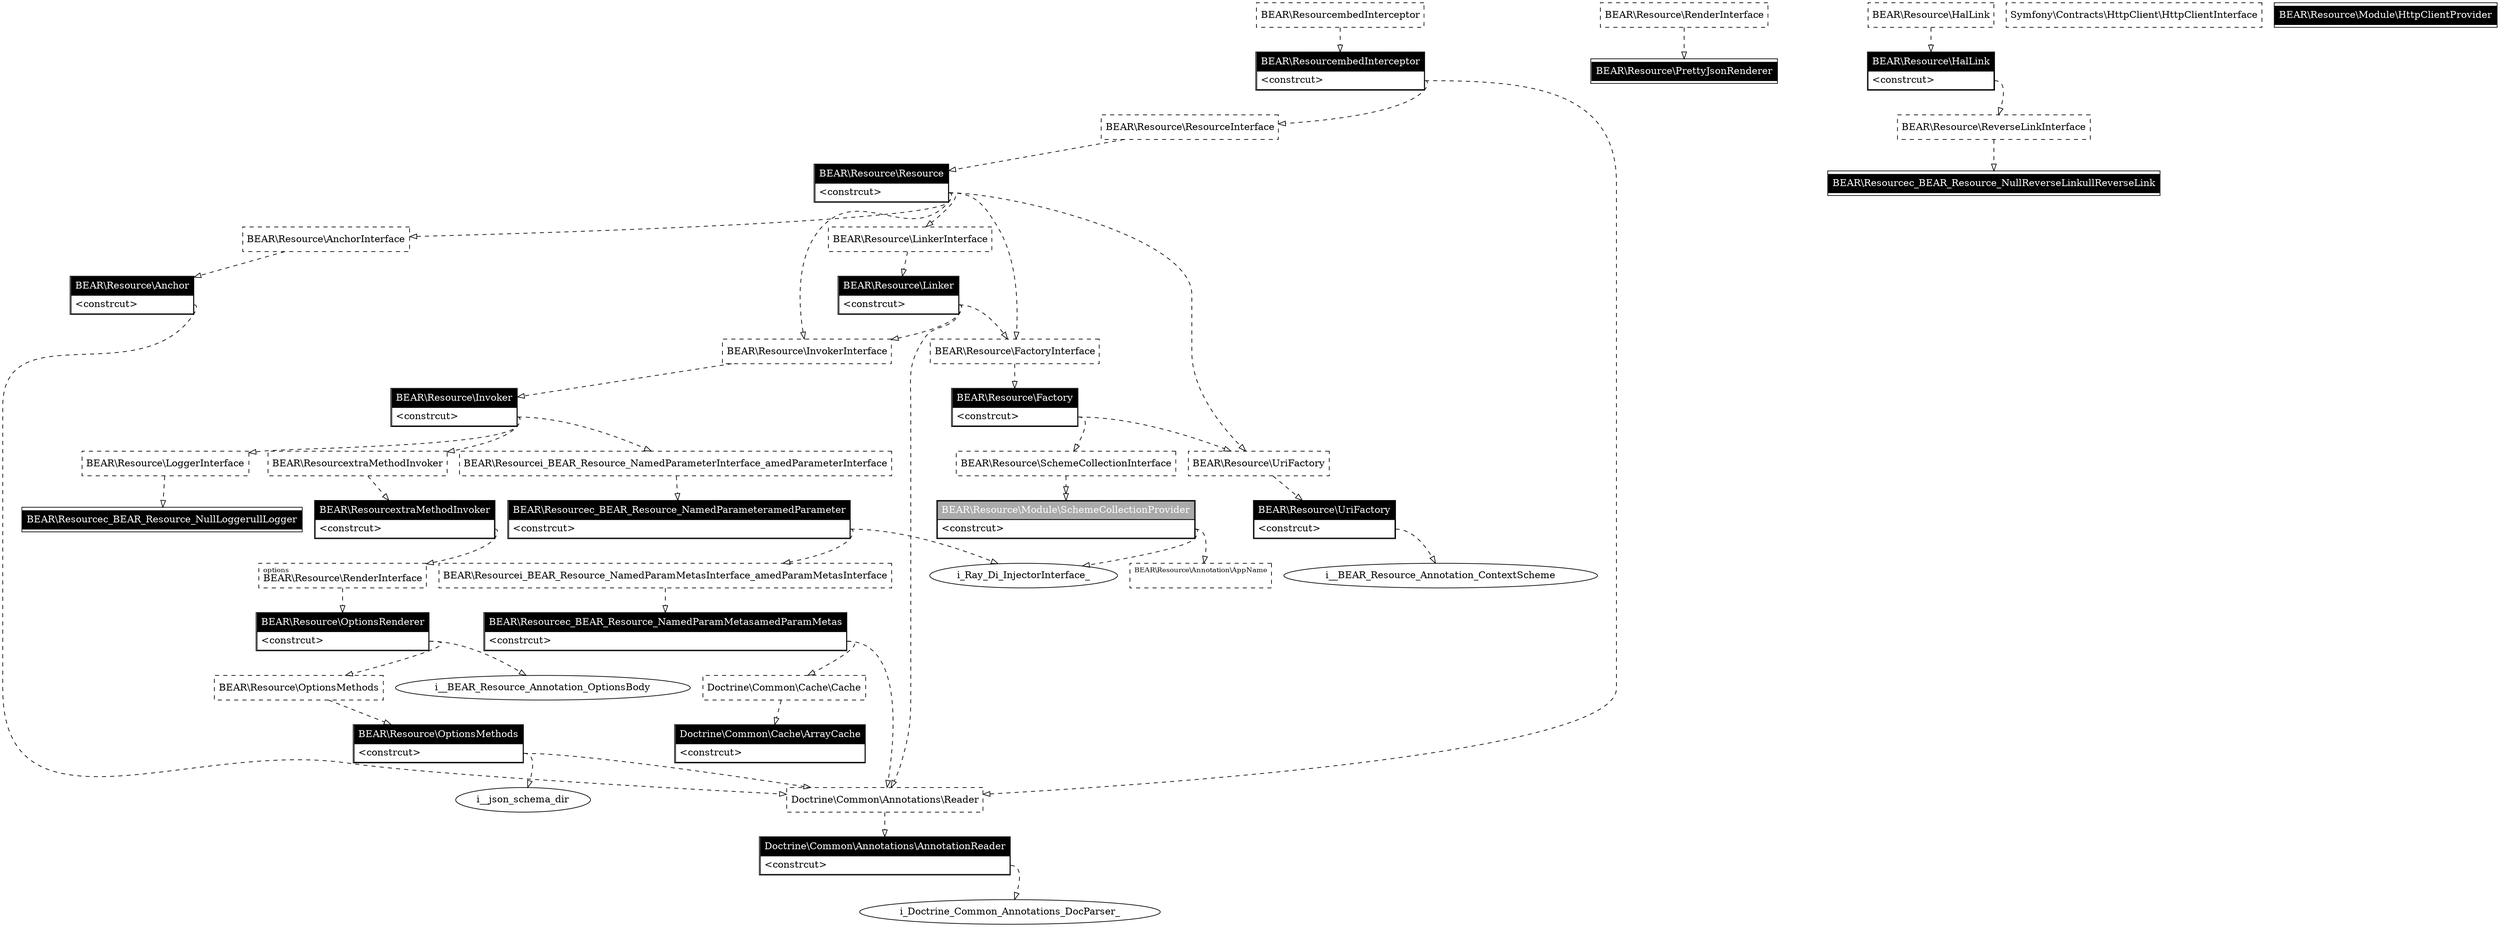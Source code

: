 digraph injector {
graph [rankdir=TB];
i__BEAR_Resource_Annotation_AppName [style=dashed, margin=0.02, label=<<table cellspacing="0" cellpadding="5" cellborder="0" border="0"><tr><td align="left" port="header" bgcolor="#ffffff"><font color="#000000" point-size="10">BEAR\Resource\Annotation\AppName<br align="left"/></font><font color="#000000"><br align="left"/></font></td></tr></table>>, shape=box]
i_BEAR_Resource_UriFactory_ [style=dashed, margin=0.02, label=<<table cellspacing="0" cellpadding="5" cellborder="0" border="0"><tr><td align="left" port="header" bgcolor="#ffffff"><font color="#000000">BEAR\Resource\UriFactory<br align="left"/></font></td></tr></table>>, shape=box]
c_BEAR_Resource_UriFactory [style=solid, margin=0.02, label=<<table cellspacing="0" cellpadding="5" cellborder="1" border="0"><tr><td align="left" port="header" bgcolor="#000000"><font color="#ffffff">BEAR\Resource\UriFactory<br align="left"/></font></td></tr>
<tr><td align="left" port="">&lt;construct&gt;</td></tr>
</table>>, shape=box]
c_BEAR_Resource_UriFactory [style=solid, margin=0.02, label=<<table cellspacing="0" cellpadding="5" cellborder="1" border="0"><tr><td align="left" port="header" bgcolor="#000000"><font color="#ffffff">BEAR\Resource\UriFactory<br align="left"/></font></td></tr>
<tr><td align="left" port="p_BEAR_Resource_UriFactory_construct">&lt;constrcut&gt;</td></tr>
</table>>, shape=box]
i_BEAR_Resource_ResourceInterface_ [style=dashed, margin=0.02, label=<<table cellspacing="0" cellpadding="5" cellborder="0" border="0"><tr><td align="left" port="header" bgcolor="#ffffff"><font color="#000000">BEAR\Resource\ResourceInterface<br align="left"/></font></td></tr></table>>, shape=box]
c_BEAR_Resource_Resource [style=solid, margin=0.02, label=<<table cellspacing="0" cellpadding="5" cellborder="1" border="0"><tr><td align="left" port="header" bgcolor="#000000"><font color="#ffffff">BEAR\Resource\Resource<br align="left"/></font></td></tr>
<tr><td align="left" port="">&lt;construct&gt;</td></tr>
</table>>, shape=box]
c_BEAR_Resource_Resource [style=solid, margin=0.02, label=<<table cellspacing="0" cellpadding="5" cellborder="1" border="0"><tr><td align="left" port="header" bgcolor="#000000"><font color="#ffffff">BEAR\Resource\Resource<br align="left"/></font></td></tr>
<tr><td align="left" port="p_BEAR_Resource_Resource_construct">&lt;constrcut&gt;</td></tr>
</table>>, shape=box]
i_BEAR_Resource_InvokerInterface_ [style=dashed, margin=0.02, label=<<table cellspacing="0" cellpadding="5" cellborder="0" border="0"><tr><td align="left" port="header" bgcolor="#ffffff"><font color="#000000">BEAR\Resource\InvokerInterface<br align="left"/></font></td></tr></table>>, shape=box]
c_BEAR_Resource_Invoker [style=solid, margin=0.02, label=<<table cellspacing="0" cellpadding="5" cellborder="1" border="0"><tr><td align="left" port="header" bgcolor="#000000"><font color="#ffffff">BEAR\Resource\Invoker<br align="left"/></font></td></tr>
<tr><td align="left" port="">&lt;construct&gt;</td></tr>
</table>>, shape=box]
c_BEAR_Resource_Invoker [style=solid, margin=0.02, label=<<table cellspacing="0" cellpadding="5" cellborder="1" border="0"><tr><td align="left" port="header" bgcolor="#000000"><font color="#ffffff">BEAR\Resource\Invoker<br align="left"/></font></td></tr>
<tr><td align="left" port="p_BEAR_Resource_Invoker_construct">&lt;constrcut&gt;</td></tr>
</table>>, shape=box]
i_BEAR_Resource_LinkerInterface_ [style=dashed, margin=0.02, label=<<table cellspacing="0" cellpadding="5" cellborder="0" border="0"><tr><td align="left" port="header" bgcolor="#ffffff"><font color="#000000">BEAR\Resource\LinkerInterface<br align="left"/></font></td></tr></table>>, shape=box]
c_BEAR_Resource_Linker [style=solid, margin=0.02, label=<<table cellspacing="0" cellpadding="5" cellborder="1" border="0"><tr><td align="left" port="header" bgcolor="#000000"><font color="#ffffff">BEAR\Resource\Linker<br align="left"/></font></td></tr>
<tr><td align="left" port="">&lt;construct&gt;</td></tr>
</table>>, shape=box]
c_BEAR_Resource_Linker [style=solid, margin=0.02, label=<<table cellspacing="0" cellpadding="5" cellborder="1" border="0"><tr><td align="left" port="header" bgcolor="#000000"><font color="#ffffff">BEAR\Resource\Linker<br align="left"/></font></td></tr>
<tr><td align="left" port="p_BEAR_Resource_Linker_construct">&lt;constrcut&gt;</td></tr>
</table>>, shape=box]
i_BEAR_Resource_FactoryInterface_ [style=dashed, margin=0.02, label=<<table cellspacing="0" cellpadding="5" cellborder="0" border="0"><tr><td align="left" port="header" bgcolor="#ffffff"><font color="#000000">BEAR\Resource\FactoryInterface<br align="left"/></font></td></tr></table>>, shape=box]
c_BEAR_Resource_Factory [style=solid, margin=0.02, label=<<table cellspacing="0" cellpadding="5" cellborder="1" border="0"><tr><td align="left" port="header" bgcolor="#000000"><font color="#ffffff">BEAR\Resource\Factory<br align="left"/></font></td></tr>
<tr><td align="left" port="">&lt;construct&gt;</td></tr>
</table>>, shape=box]
c_BEAR_Resource_Factory [style=solid, margin=0.02, label=<<table cellspacing="0" cellpadding="5" cellborder="1" border="0"><tr><td align="left" port="header" bgcolor="#000000"><font color="#ffffff">BEAR\Resource\Factory<br align="left"/></font></td></tr>
<tr><td align="left" port="p_BEAR_Resource_Factory_construct">&lt;constrcut&gt;</td></tr>
</table>>, shape=box]
i_BEAR_Resource_SchemeCollectionInterface_ [style=dashed, margin=0.02, label=<<table cellspacing="0" cellpadding="5" cellborder="0" border="0"><tr><td align="left" port="header" bgcolor="#ffffff"><font color="#000000">BEAR\Resource\SchemeCollectionInterface<br align="left"/></font></td></tr></table>>, shape=box]
c_BEAR_Resource_Module_SchemeCollectionProvider [style=solid, margin=0.02, label=<<table cellspacing="0" cellpadding="5" cellborder="1" border="0"><tr><td align="left" port="header" bgcolor="#aaaaaa"><font color="#ffffff">BEAR\Resource\Module\SchemeCollectionProvider<br align="left"/></font></td></tr>
<tr><td align="left" port="p_BEAR_Resource_Module_SchemeCollectionProvider_construct">&lt;constrcut&gt;</td></tr>
</table>>, shape=box]
i_BEAR_Resource_AnchorInterface_ [style=dashed, margin=0.02, label=<<table cellspacing="0" cellpadding="5" cellborder="0" border="0"><tr><td align="left" port="header" bgcolor="#ffffff"><font color="#000000">BEAR\Resource\AnchorInterface<br align="left"/></font></td></tr></table>>, shape=box]
c_BEAR_Resource_Anchor [style=solid, margin=0.02, label=<<table cellspacing="0" cellpadding="5" cellborder="1" border="0"><tr><td align="left" port="header" bgcolor="#000000"><font color="#ffffff">BEAR\Resource\Anchor<br align="left"/></font></td></tr>
<tr><td align="left" port="">&lt;construct&gt;</td></tr>
</table>>, shape=box]
c_BEAR_Resource_Anchor [style=solid, margin=0.02, label=<<table cellspacing="0" cellpadding="5" cellborder="1" border="0"><tr><td align="left" port="header" bgcolor="#000000"><font color="#ffffff">BEAR\Resource\Anchor<br align="left"/></font></td></tr>
<tr><td align="left" port="p_BEAR_Resource_Anchor_construct">&lt;constrcut&gt;</td></tr>
</table>>, shape=box]
i_BEAR_Resource_NamedParameterInterface_ [style=dashed, margin=0.02, label=<<table cellspacing="0" cellpadding="5" cellborder="0" border="0"><tr><td align="left" port="header" bgcolor="#ffffff"><font color="#000000">BEAR\Resource\NamedParameterInterface<br align="left"/></font></td></tr></table>>, shape=box]
c_BEAR_Resource_NamedParameter [style=solid, margin=0.02, label=<<table cellspacing="0" cellpadding="5" cellborder="1" border="0"><tr><td align="left" port="header" bgcolor="#000000"><font color="#ffffff">BEAR\Resource\NamedParameter<br align="left"/></font></td></tr>
<tr><td align="left" port="">&lt;construct&gt;</td></tr>
</table>>, shape=box]
c_BEAR_Resource_NamedParameter [style=solid, margin=0.02, label=<<table cellspacing="0" cellpadding="5" cellborder="1" border="0"><tr><td align="left" port="header" bgcolor="#000000"><font color="#ffffff">BEAR\Resource\NamedParameter<br align="left"/></font></td></tr>
<tr><td align="left" port="p_BEAR_Resource_NamedParameter_construct">&lt;constrcut&gt;</td></tr>
</table>>, shape=box]
i_BEAR_Resource_RenderInterface_ [style=dashed, margin=0.02, label=<<table cellspacing="0" cellpadding="5" cellborder="0" border="0"><tr><td align="left" port="header" bgcolor="#ffffff"><font color="#000000">BEAR\Resource\RenderInterface<br align="left"/></font></td></tr></table>>, shape=box]
c_BEAR_Resource_PrettyJsonRenderer [style=solid, margin=0.02, label=<<table cellspacing="0" cellpadding="5" cellborder="1" border="0"><tr><td align="left" port="header" bgcolor="#000000"><font color="#ffffff">BEAR\Resource\PrettyJsonRenderer<br align="left"/></font></td></tr>
<tr><td align="left" port="">&lt;construct&gt;</td></tr>
</table>>, shape=box]
c_BEAR_Resource_PrettyJsonRenderer [style=solid, margin=0.02, label=<<table cellspacing="0" cellpadding="5" cellborder="1" border="0"><tr><td align="left" port="header" bgcolor="#000000"><font color="#ffffff">BEAR\Resource\PrettyJsonRenderer<br align="left"/></font></td></tr>

</table>>, shape=box]
i_Doctrine_Common_Cache_Cache_ [style=dashed, margin=0.02, label=<<table cellspacing="0" cellpadding="5" cellborder="0" border="0"><tr><td align="left" port="header" bgcolor="#ffffff"><font color="#000000">Doctrine\Common\Cache\Cache<br align="left"/></font></td></tr></table>>, shape=box]
c_Doctrine_Common_Cache_ArrayCache [style=solid, margin=0.02, label=<<table cellspacing="0" cellpadding="5" cellborder="1" border="0"><tr><td align="left" port="header" bgcolor="#000000"><font color="#ffffff">Doctrine\Common\Cache\ArrayCache<br align="left"/></font></td></tr>
<tr><td align="left" port="">&lt;construct&gt;</td></tr>
</table>>, shape=box]
c_Doctrine_Common_Cache_ArrayCache [style=solid, margin=0.02, label=<<table cellspacing="0" cellpadding="5" cellborder="1" border="0"><tr><td align="left" port="header" bgcolor="#000000"><font color="#ffffff">Doctrine\Common\Cache\ArrayCache<br align="left"/></font></td></tr>
<tr><td align="left" port="p_Doctrine_Common_Cache_ArrayCache_construct">&lt;constrcut&gt;</td></tr>
</table>>, shape=box]
i_BEAR_Resource_RenderInterface_options [style=dashed, margin=0.02, label=<<table cellspacing="0" cellpadding="5" cellborder="0" border="0"><tr><td align="left" port="header" bgcolor="#ffffff"><font color="#000000" point-size="10">options<br align="left"/></font><font color="#000000">BEAR\Resource\RenderInterface<br align="left"/></font></td></tr></table>>, shape=box]
c_BEAR_Resource_OptionsRenderer [style=solid, margin=0.02, label=<<table cellspacing="0" cellpadding="5" cellborder="1" border="0"><tr><td align="left" port="header" bgcolor="#000000"><font color="#ffffff">BEAR\Resource\OptionsRenderer<br align="left"/></font></td></tr>
<tr><td align="left" port="">&lt;construct&gt;</td></tr>
</table>>, shape=box]
c_BEAR_Resource_OptionsRenderer [style=solid, margin=0.02, label=<<table cellspacing="0" cellpadding="5" cellborder="1" border="0"><tr><td align="left" port="header" bgcolor="#000000"><font color="#ffffff">BEAR\Resource\OptionsRenderer<br align="left"/></font></td></tr>
<tr><td align="left" port="p_BEAR_Resource_OptionsRenderer_construct">&lt;constrcut&gt;</td></tr>
</table>>, shape=box]
i_BEAR_Resource_OptionsMethods_ [style=dashed, margin=0.02, label=<<table cellspacing="0" cellpadding="5" cellborder="0" border="0"><tr><td align="left" port="header" bgcolor="#ffffff"><font color="#000000">BEAR\Resource\OptionsMethods<br align="left"/></font></td></tr></table>>, shape=box]
c_BEAR_Resource_OptionsMethods [style=solid, margin=0.02, label=<<table cellspacing="0" cellpadding="5" cellborder="1" border="0"><tr><td align="left" port="header" bgcolor="#000000"><font color="#ffffff">BEAR\Resource\OptionsMethods<br align="left"/></font></td></tr>
<tr><td align="left" port="">&lt;construct&gt;</td></tr>
</table>>, shape=box]
c_BEAR_Resource_OptionsMethods [style=solid, margin=0.02, label=<<table cellspacing="0" cellpadding="5" cellborder="1" border="0"><tr><td align="left" port="header" bgcolor="#000000"><font color="#ffffff">BEAR\Resource\OptionsMethods<br align="left"/></font></td></tr>
<tr><td align="left" port="p_BEAR_Resource_OptionsMethods_construct">&lt;constrcut&gt;</td></tr>
</table>>, shape=box]
i_BEAR_Resource_NamedParamMetasInterface_ [style=dashed, margin=0.02, label=<<table cellspacing="0" cellpadding="5" cellborder="0" border="0"><tr><td align="left" port="header" bgcolor="#ffffff"><font color="#000000">BEAR\Resource\NamedParamMetasInterface<br align="left"/></font></td></tr></table>>, shape=box]
c_BEAR_Resource_NamedParamMetas [style=solid, margin=0.02, label=<<table cellspacing="0" cellpadding="5" cellborder="1" border="0"><tr><td align="left" port="header" bgcolor="#000000"><font color="#ffffff">BEAR\Resource\NamedParamMetas<br align="left"/></font></td></tr>
<tr><td align="left" port="">&lt;construct&gt;</td></tr>
</table>>, shape=box]
c_BEAR_Resource_NamedParamMetas [style=solid, margin=0.02, label=<<table cellspacing="0" cellpadding="5" cellborder="1" border="0"><tr><td align="left" port="header" bgcolor="#000000"><font color="#ffffff">BEAR\Resource\NamedParamMetas<br align="left"/></font></td></tr>
<tr><td align="left" port="p_BEAR_Resource_NamedParamMetas_construct">&lt;constrcut&gt;</td></tr>
</table>>, shape=box]
i_BEAR_Resource_ExtraMethodInvoker_ [style=dashed, margin=0.02, label=<<table cellspacing="0" cellpadding="5" cellborder="0" border="0"><tr><td align="left" port="header" bgcolor="#ffffff"><font color="#000000">BEAR\Resource\ExtraMethodInvoker<br align="left"/></font></td></tr></table>>, shape=box]
c_BEAR_Resource_ExtraMethodInvoker [style=solid, margin=0.02, label=<<table cellspacing="0" cellpadding="5" cellborder="1" border="0"><tr><td align="left" port="header" bgcolor="#000000"><font color="#ffffff">BEAR\Resource\ExtraMethodInvoker<br align="left"/></font></td></tr>
<tr><td align="left" port="">&lt;construct&gt;</td></tr>
</table>>, shape=box]
c_BEAR_Resource_ExtraMethodInvoker [style=solid, margin=0.02, label=<<table cellspacing="0" cellpadding="5" cellborder="1" border="0"><tr><td align="left" port="header" bgcolor="#000000"><font color="#ffffff">BEAR\Resource\ExtraMethodInvoker<br align="left"/></font></td></tr>
<tr><td align="left" port="p_BEAR_Resource_ExtraMethodInvoker_construct">&lt;constrcut&gt;</td></tr>
</table>>, shape=box]
i_BEAR_Resource_HalLink_ [style=dashed, margin=0.02, label=<<table cellspacing="0" cellpadding="5" cellborder="0" border="0"><tr><td align="left" port="header" bgcolor="#ffffff"><font color="#000000">BEAR\Resource\HalLink<br align="left"/></font></td></tr></table>>, shape=box]
c_BEAR_Resource_HalLink [style=solid, margin=0.02, label=<<table cellspacing="0" cellpadding="5" cellborder="1" border="0"><tr><td align="left" port="header" bgcolor="#000000"><font color="#ffffff">BEAR\Resource\HalLink<br align="left"/></font></td></tr>
<tr><td align="left" port="">&lt;construct&gt;</td></tr>
</table>>, shape=box]
c_BEAR_Resource_HalLink [style=solid, margin=0.02, label=<<table cellspacing="0" cellpadding="5" cellborder="1" border="0"><tr><td align="left" port="header" bgcolor="#000000"><font color="#ffffff">BEAR\Resource\HalLink<br align="left"/></font></td></tr>
<tr><td align="left" port="p_BEAR_Resource_HalLink_construct">&lt;constrcut&gt;</td></tr>
</table>>, shape=box]
i_BEAR_Resource_ReverseLinkInterface_ [style=dashed, margin=0.02, label=<<table cellspacing="0" cellpadding="5" cellborder="0" border="0"><tr><td align="left" port="header" bgcolor="#ffffff"><font color="#000000">BEAR\Resource\ReverseLinkInterface<br align="left"/></font></td></tr></table>>, shape=box]
c_BEAR_Resource_NullReverseLink [style=solid, margin=0.02, label=<<table cellspacing="0" cellpadding="5" cellborder="1" border="0"><tr><td align="left" port="header" bgcolor="#000000"><font color="#ffffff">BEAR\Resource\NullReverseLink<br align="left"/></font></td></tr>
<tr><td align="left" port="">&lt;construct&gt;</td></tr>
</table>>, shape=box]
c_BEAR_Resource_NullReverseLink [style=solid, margin=0.02, label=<<table cellspacing="0" cellpadding="5" cellborder="1" border="0"><tr><td align="left" port="header" bgcolor="#000000"><font color="#ffffff">BEAR\Resource\NullReverseLink<br align="left"/></font></td></tr>

</table>>, shape=box]
i_BEAR_Resource_LoggerInterface_ [style=dashed, margin=0.02, label=<<table cellspacing="0" cellpadding="5" cellborder="0" border="0"><tr><td align="left" port="header" bgcolor="#ffffff"><font color="#000000">BEAR\Resource\LoggerInterface<br align="left"/></font></td></tr></table>>, shape=box]
c_BEAR_Resource_NullLogger [style=solid, margin=0.02, label=<<table cellspacing="0" cellpadding="5" cellborder="1" border="0"><tr><td align="left" port="header" bgcolor="#000000"><font color="#ffffff">BEAR\Resource\NullLogger<br align="left"/></font></td></tr>
<tr><td align="left" port="">&lt;construct&gt;</td></tr>
</table>>, shape=box]
c_BEAR_Resource_NullLogger [style=solid, margin=0.02, label=<<table cellspacing="0" cellpadding="5" cellborder="1" border="0"><tr><td align="left" port="header" bgcolor="#000000"><font color="#ffffff">BEAR\Resource\NullLogger<br align="left"/></font></td></tr>

</table>>, shape=box]
i_Doctrine_Common_Annotations_Reader_ [style=dashed, margin=0.02, label=<<table cellspacing="0" cellpadding="5" cellborder="0" border="0"><tr><td align="left" port="header" bgcolor="#ffffff"><font color="#000000">Doctrine\Common\Annotations\Reader<br align="left"/></font></td></tr></table>>, shape=box]
c_Doctrine_Common_Annotations_AnnotationReader [style=solid, margin=0.02, label=<<table cellspacing="0" cellpadding="5" cellborder="1" border="0"><tr><td align="left" port="header" bgcolor="#000000"><font color="#ffffff">Doctrine\Common\Annotations\AnnotationReader<br align="left"/></font></td></tr>
<tr><td align="left" port="">&lt;construct&gt;</td></tr>
</table>>, shape=box]
c_Doctrine_Common_Annotations_AnnotationReader [style=solid, margin=0.02, label=<<table cellspacing="0" cellpadding="5" cellborder="1" border="0"><tr><td align="left" port="header" bgcolor="#000000"><font color="#ffffff">Doctrine\Common\Annotations\AnnotationReader<br align="left"/></font></td></tr>
<tr><td align="left" port="p_Doctrine_Common_Annotations_AnnotationReader_construct">&lt;constrcut&gt;</td></tr>
</table>>, shape=box]
i_BEAR_Resource_EmbedInterceptor_ [style=dashed, margin=0.02, label=<<table cellspacing="0" cellpadding="5" cellborder="0" border="0"><tr><td align="left" port="header" bgcolor="#ffffff"><font color="#000000">BEAR\Resource\EmbedInterceptor<br align="left"/></font></td></tr></table>>, shape=box]
c_BEAR_Resource_EmbedInterceptor [style=solid, margin=0.02, label=<<table cellspacing="0" cellpadding="5" cellborder="1" border="0"><tr><td align="left" port="header" bgcolor="#000000"><font color="#ffffff">BEAR\Resource\EmbedInterceptor<br align="left"/></font></td></tr>
<tr><td align="left" port="">&lt;construct&gt;</td></tr>
</table>>, shape=box]
c_BEAR_Resource_EmbedInterceptor [style=solid, margin=0.02, label=<<table cellspacing="0" cellpadding="5" cellborder="1" border="0"><tr><td align="left" port="header" bgcolor="#000000"><font color="#ffffff">BEAR\Resource\EmbedInterceptor<br align="left"/></font></td></tr>
<tr><td align="left" port="p_BEAR_Resource_EmbedInterceptor_construct">&lt;constrcut&gt;</td></tr>
</table>>, shape=box]
i_Symfony_Contracts_HttpClient_HttpClientInterface_ [style=dashed, margin=0.02, label=<<table cellspacing="0" cellpadding="5" cellborder="0" border="0"><tr><td align="left" port="header" bgcolor="#ffffff"><font color="#000000">Symfony\Contracts\HttpClient\HttpClientInterface<br align="left"/></font></td></tr></table>>, shape=box]
c_BEAR_Resource_Module_HttpClientProvider [style=solid, margin=0.02, label=<<table cellspacing="0" cellpadding="5" cellborder="1" border="0"><tr><td align="left" port="header" bgcolor="#000000"><font color="#ffffff">BEAR\Resource\Module\HttpClientProvider<br align="left"/></font></td></tr>

</table>>, shape=box]

i_BEAR_Resource_UriFactory_ -> c_BEAR_Resource_UriFactory [style=dashed, arrowtail=none, arrowhead=onormal]
c_BEAR_Resource_UriFactory:p_BEAR_Resource_UriFactory_construct:e -> i__BEAR_Resource_Annotation_ContextScheme [style=dashed, arrowtail=none, arrowhead=onormal]
i_BEAR_Resource_ResourceInterface_ -> c_BEAR_Resource_Resource [style=dashed, arrowtail=none, arrowhead=onormal]
c_BEAR_Resource_Resource:p_BEAR_Resource_Resource_construct:e -> i_BEAR_Resource_FactoryInterface_ [style=dashed, arrowtail=none, arrowhead=onormal]
c_BEAR_Resource_Resource:p_BEAR_Resource_Resource_construct:e -> i_BEAR_Resource_InvokerInterface_ [style=dashed, arrowtail=none, arrowhead=onormal]
c_BEAR_Resource_Resource:p_BEAR_Resource_Resource_construct:e -> i_BEAR_Resource_AnchorInterface_ [style=dashed, arrowtail=none, arrowhead=onormal]
c_BEAR_Resource_Resource:p_BEAR_Resource_Resource_construct:e -> i_BEAR_Resource_LinkerInterface_ [style=dashed, arrowtail=none, arrowhead=onormal]
c_BEAR_Resource_Resource:p_BEAR_Resource_Resource_construct:e -> i_BEAR_Resource_UriFactory_ [style=dashed, arrowtail=none, arrowhead=onormal]
i_BEAR_Resource_InvokerInterface_ -> c_BEAR_Resource_Invoker [style=dashed, arrowtail=none, arrowhead=onormal]
c_BEAR_Resource_Invoker:p_BEAR_Resource_Invoker_construct:e -> i_BEAR_Resource_NamedParameterInterface_ [style=dashed, arrowtail=none, arrowhead=onormal]
c_BEAR_Resource_Invoker:p_BEAR_Resource_Invoker_construct:e -> i_BEAR_Resource_ExtraMethodInvoker_ [style=dashed, arrowtail=none, arrowhead=onormal]
c_BEAR_Resource_Invoker:p_BEAR_Resource_Invoker_construct:e -> i_BEAR_Resource_LoggerInterface_ [style=dashed, arrowtail=none, arrowhead=onormal]
i_BEAR_Resource_LinkerInterface_ -> c_BEAR_Resource_Linker [style=dashed, arrowtail=none, arrowhead=onormal]
c_BEAR_Resource_Linker:p_BEAR_Resource_Linker_construct:e -> i_Doctrine_Common_Annotations_Reader_ [style=dashed, arrowtail=none, arrowhead=onormal]
c_BEAR_Resource_Linker:p_BEAR_Resource_Linker_construct:e -> i_BEAR_Resource_InvokerInterface_ [style=dashed, arrowtail=none, arrowhead=onormal]
c_BEAR_Resource_Linker:p_BEAR_Resource_Linker_construct:e -> i_BEAR_Resource_FactoryInterface_ [style=dashed, arrowtail=none, arrowhead=onormal]
i_BEAR_Resource_FactoryInterface_ -> c_BEAR_Resource_Factory [style=dashed, arrowtail=none, arrowhead=onormal]
c_BEAR_Resource_Factory:p_BEAR_Resource_Factory_construct:e -> i_BEAR_Resource_SchemeCollectionInterface_ [style=dashed, arrowtail=none, arrowhead=onormal]
c_BEAR_Resource_Factory:p_BEAR_Resource_Factory_construct:e -> i_BEAR_Resource_UriFactory_ [style=dashed, arrowtail=none, arrowhead=onormal]
c_BEAR_Resource_Module_SchemeCollectionProvider:p_BEAR_Resource_Module_SchemeCollectionProvider_construct:e -> i__BEAR_Resource_Annotation_AppName [style=dashed, arrowtail=none, arrowhead=onormal]
c_BEAR_Resource_Module_SchemeCollectionProvider:p_BEAR_Resource_Module_SchemeCollectionProvider_construct:e -> i_Ray_Di_InjectorInterface_ [style=dashed, arrowtail=none, arrowhead=onormal]
i_BEAR_Resource_SchemeCollectionInterface_ -> c_BEAR_Resource_Module_SchemeCollectionProvider [style=dashed, arrowtail=none, arrowhead=onormalonormal]
i_BEAR_Resource_AnchorInterface_ -> c_BEAR_Resource_Anchor [style=dashed, arrowtail=none, arrowhead=onormal]
c_BEAR_Resource_Anchor:p_BEAR_Resource_Anchor_construct:e -> i_Doctrine_Common_Annotations_Reader_ [style=dashed, arrowtail=none, arrowhead=onormal]
i_BEAR_Resource_NamedParameterInterface_ -> c_BEAR_Resource_NamedParameter [style=dashed, arrowtail=none, arrowhead=onormal]
c_BEAR_Resource_NamedParameter:p_BEAR_Resource_NamedParameter_construct:e -> i_BEAR_Resource_NamedParamMetasInterface_ [style=dashed, arrowtail=none, arrowhead=onormal]
c_BEAR_Resource_NamedParameter:p_BEAR_Resource_NamedParameter_construct:e -> i_Ray_Di_InjectorInterface_ [style=dashed, arrowtail=none, arrowhead=onormal]
i_BEAR_Resource_RenderInterface_ -> c_BEAR_Resource_PrettyJsonRenderer [style=dashed, arrowtail=none, arrowhead=onormal]
i_Doctrine_Common_Cache_Cache_ -> c_Doctrine_Common_Cache_ArrayCache [style=dashed, arrowtail=none, arrowhead=onormal]
i_BEAR_Resource_RenderInterface_options -> c_BEAR_Resource_OptionsRenderer [style=dashed, arrowtail=none, arrowhead=onormal]
c_BEAR_Resource_OptionsRenderer:p_BEAR_Resource_OptionsRenderer_construct:e -> i_BEAR_Resource_OptionsMethods_ [style=dashed, arrowtail=none, arrowhead=onormal]
c_BEAR_Resource_OptionsRenderer:p_BEAR_Resource_OptionsRenderer_construct:e -> i__BEAR_Resource_Annotation_OptionsBody [style=dashed, arrowtail=none, arrowhead=onormal]
i_BEAR_Resource_OptionsMethods_ -> c_BEAR_Resource_OptionsMethods [style=dashed, arrowtail=none, arrowhead=onormal]
c_BEAR_Resource_OptionsMethods:p_BEAR_Resource_OptionsMethods_construct:e -> i_Doctrine_Common_Annotations_Reader_ [style=dashed, arrowtail=none, arrowhead=onormal]
c_BEAR_Resource_OptionsMethods:p_BEAR_Resource_OptionsMethods_construct:e -> i__json_schema_dir [style=dashed, arrowtail=none, arrowhead=onormal]
i_BEAR_Resource_NamedParamMetasInterface_ -> c_BEAR_Resource_NamedParamMetas [style=dashed, arrowtail=none, arrowhead=onormal]
c_BEAR_Resource_NamedParamMetas:p_BEAR_Resource_NamedParamMetas_construct:e -> i_Doctrine_Common_Cache_Cache_ [style=dashed, arrowtail=none, arrowhead=onormal]
c_BEAR_Resource_NamedParamMetas:p_BEAR_Resource_NamedParamMetas_construct:e -> i_Doctrine_Common_Annotations_Reader_ [style=dashed, arrowtail=none, arrowhead=onormal]
i_BEAR_Resource_ExtraMethodInvoker_ -> c_BEAR_Resource_ExtraMethodInvoker [style=dashed, arrowtail=none, arrowhead=onormal]
c_BEAR_Resource_ExtraMethodInvoker:p_BEAR_Resource_ExtraMethodInvoker_construct:e -> i_BEAR_Resource_RenderInterface_options [style=dashed, arrowtail=none, arrowhead=onormal]
i_BEAR_Resource_HalLink_ -> c_BEAR_Resource_HalLink [style=dashed, arrowtail=none, arrowhead=onormal]
c_BEAR_Resource_HalLink:p_BEAR_Resource_HalLink_construct:e -> i_BEAR_Resource_ReverseLinkInterface_ [style=dashed, arrowtail=none, arrowhead=onormal]
i_BEAR_Resource_ReverseLinkInterface_ -> c_BEAR_Resource_NullReverseLink [style=dashed, arrowtail=none, arrowhead=onormal]
i_BEAR_Resource_LoggerInterface_ -> c_BEAR_Resource_NullLogger [style=dashed, arrowtail=none, arrowhead=onormal]
i_Doctrine_Common_Annotations_Reader_ -> c_Doctrine_Common_Annotations_AnnotationReader [style=dashed, arrowtail=none, arrowhead=onormal]
c_Doctrine_Common_Annotations_AnnotationReader:p_Doctrine_Common_Annotations_AnnotationReader_construct:e -> i_Doctrine_Common_Annotations_DocParser_ [style=dashed, arrowtail=none, arrowhead=onormal]
i_BEAR_Resource_EmbedInterceptor_ -> c_BEAR_Resource_EmbedInterceptor [style=dashed, arrowtail=none, arrowhead=onormal]
c_BEAR_Resource_EmbedInterceptor:p_BEAR_Resource_EmbedInterceptor_construct:e -> i_BEAR_Resource_ResourceInterface_ [style=dashed, arrowtail=none, arrowhead=onormal]
c_BEAR_Resource_EmbedInterceptor:p_BEAR_Resource_EmbedInterceptor_construct:e -> i_Doctrine_Common_Annotations_Reader_ [style=dashed, arrowtail=none, arrowhead=onormal]

}